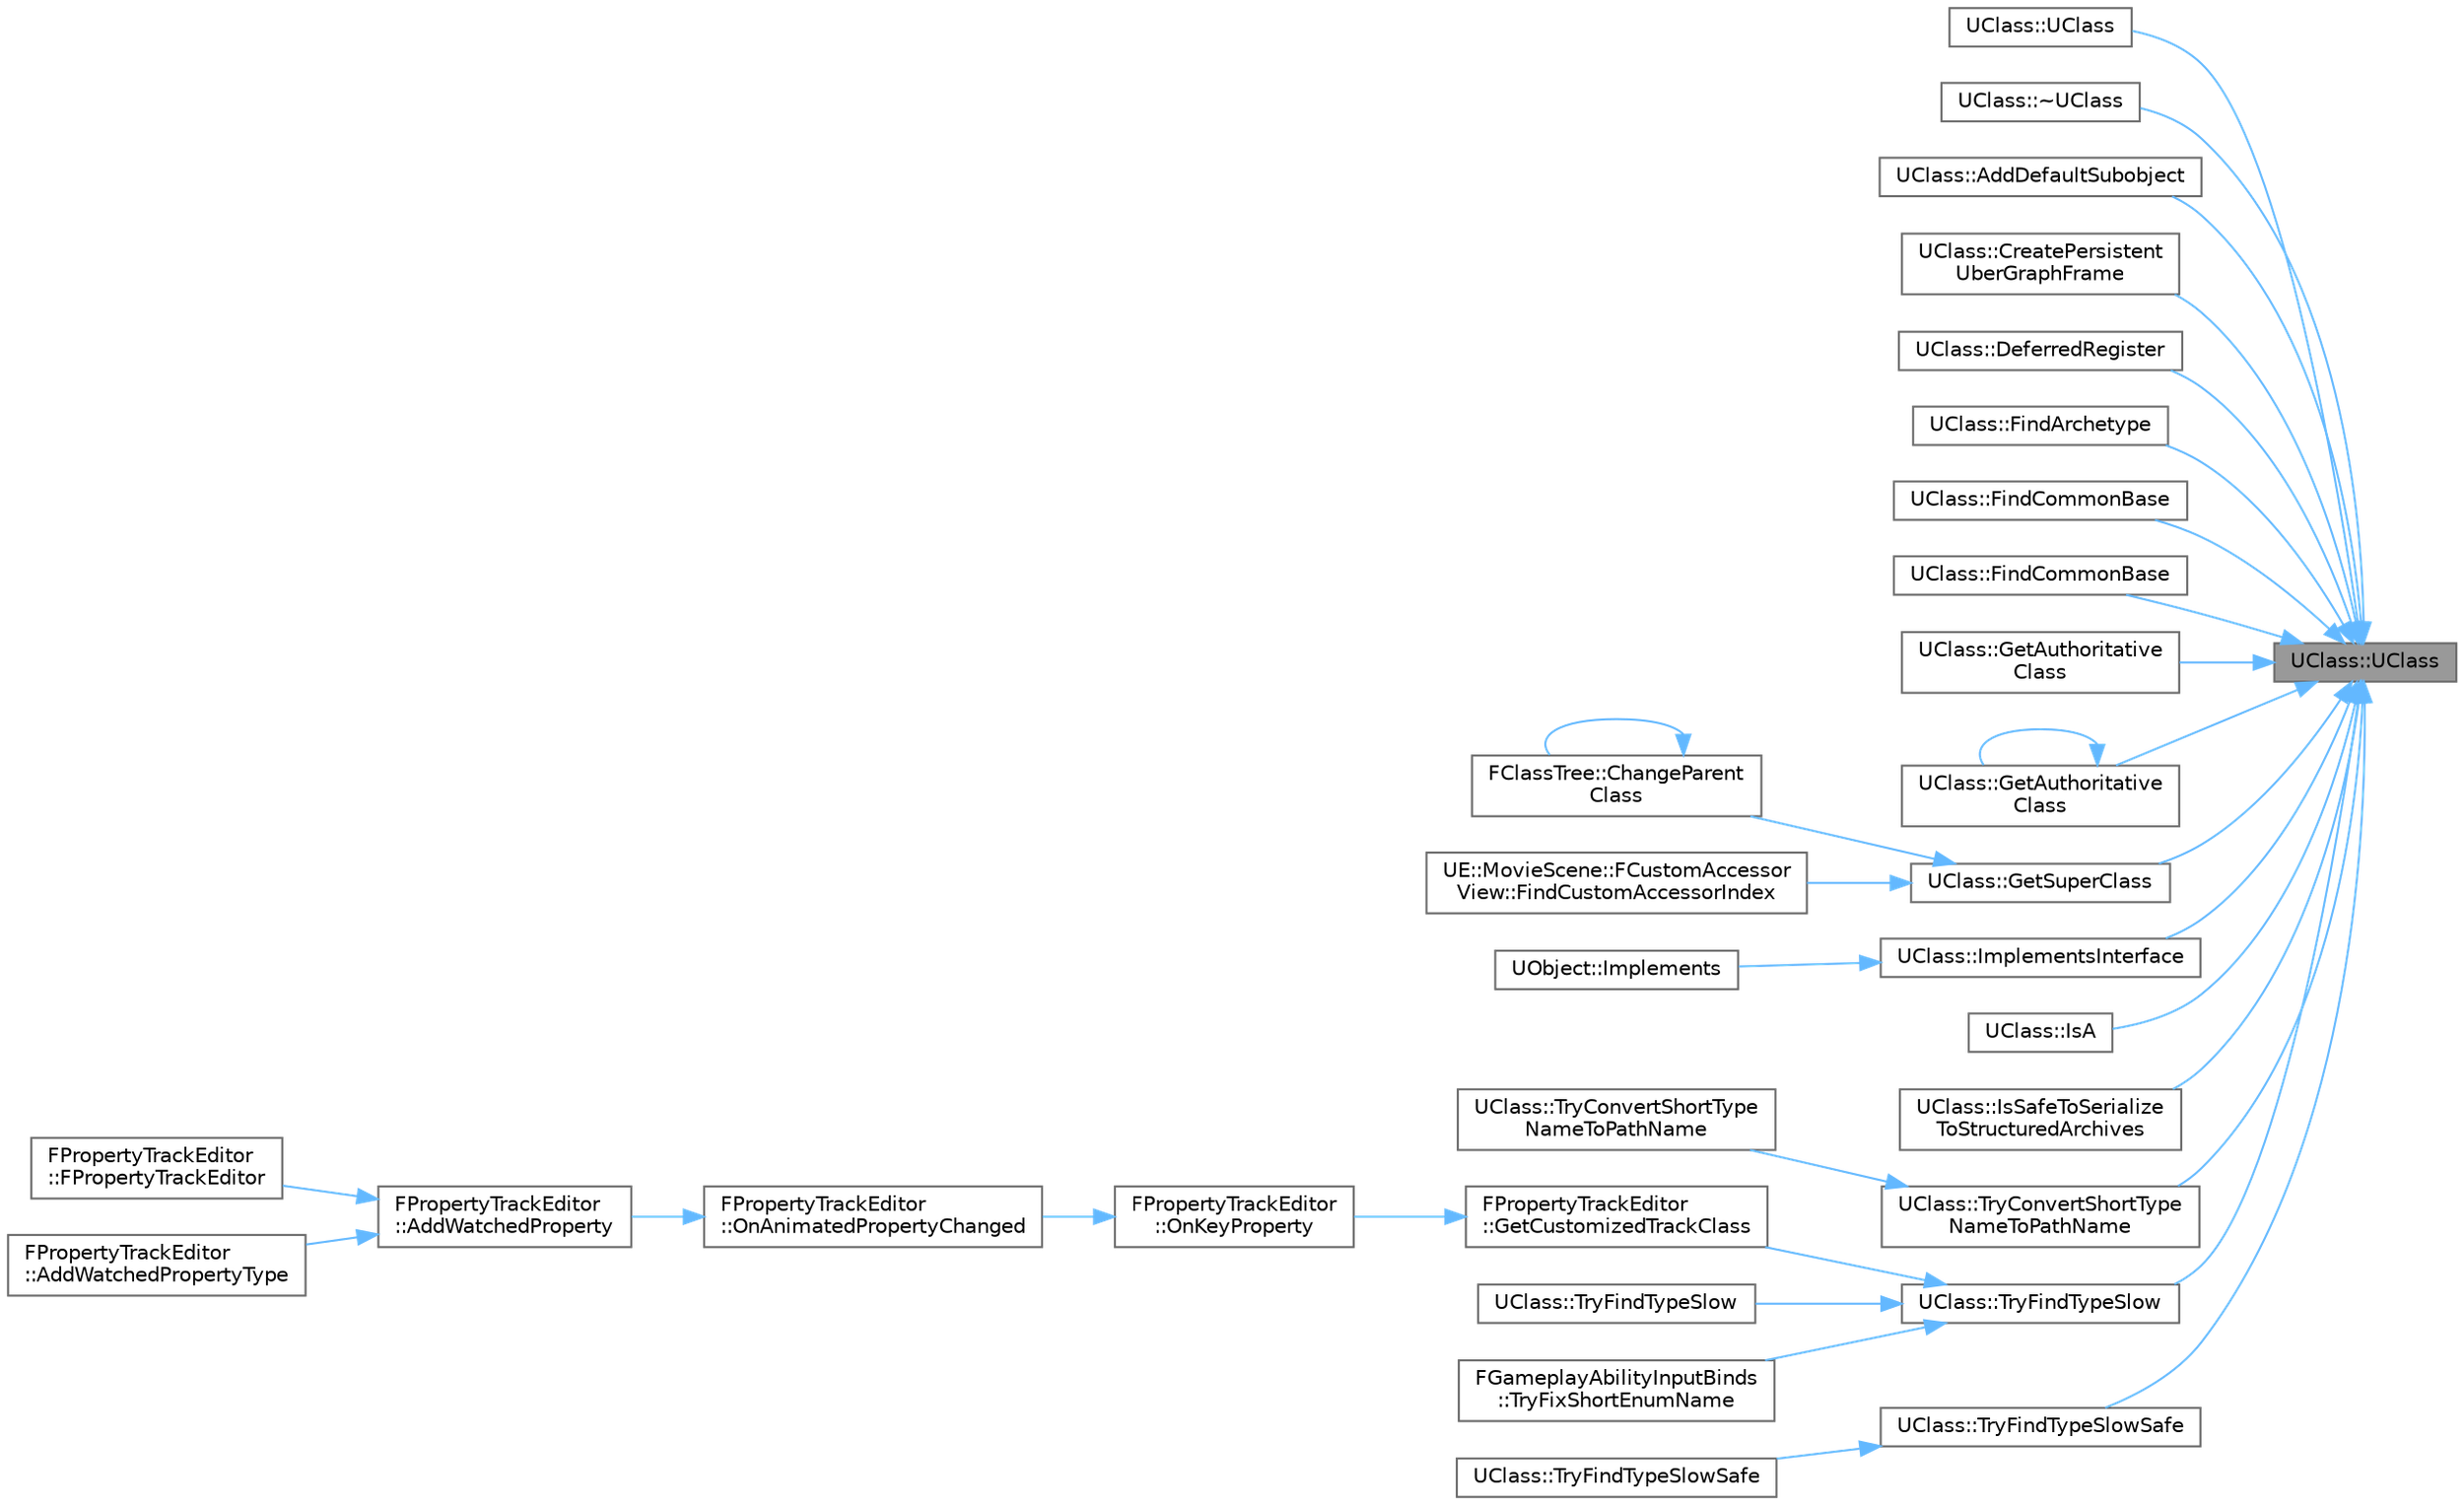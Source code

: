 digraph "UClass::UClass"
{
 // INTERACTIVE_SVG=YES
 // LATEX_PDF_SIZE
  bgcolor="transparent";
  edge [fontname=Helvetica,fontsize=10,labelfontname=Helvetica,labelfontsize=10];
  node [fontname=Helvetica,fontsize=10,shape=box,height=0.2,width=0.4];
  rankdir="RL";
  Node1 [id="Node000001",label="UClass::UClass",height=0.2,width=0.4,color="gray40", fillcolor="grey60", style="filled", fontcolor="black",tooltip=" "];
  Node1 -> Node2 [id="edge1_Node000001_Node000002",dir="back",color="steelblue1",style="solid",tooltip=" "];
  Node2 [id="Node000002",label="UClass::UClass",height=0.2,width=0.4,color="grey40", fillcolor="white", style="filled",URL="$d4/d77/classUClass.html#a29ca0fbcdb3f94cba3215601c09c6325",tooltip=" "];
  Node1 -> Node3 [id="edge2_Node000001_Node000003",dir="back",color="steelblue1",style="solid",tooltip=" "];
  Node3 [id="Node000003",label="UClass::~UClass",height=0.2,width=0.4,color="grey40", fillcolor="white", style="filled",URL="$d4/d77/classUClass.html#a294e9b7ce6a4500d9555dda7c276a460",tooltip=" "];
  Node1 -> Node4 [id="edge3_Node000001_Node000004",dir="back",color="steelblue1",style="solid",tooltip=" "];
  Node4 [id="Node000004",label="UClass::AddDefaultSubobject",height=0.2,width=0.4,color="grey40", fillcolor="white", style="filled",URL="$d4/d77/classUClass.html#aba20f9d07bfa6846905465179b6371d2",tooltip="Adds a new default instance map item."];
  Node1 -> Node5 [id="edge4_Node000001_Node000005",dir="back",color="steelblue1",style="solid",tooltip=" "];
  Node5 [id="Node000005",label="UClass::CreatePersistent\lUberGraphFrame",height=0.2,width=0.4,color="grey40", fillcolor="white", style="filled",URL="$d4/d77/classUClass.html#a1982b5bd812a168c2da5435db7f1ae45",tooltip="Creates memory to store temporary data."];
  Node1 -> Node6 [id="edge5_Node000001_Node000006",dir="back",color="steelblue1",style="solid",tooltip=" "];
  Node6 [id="Node000006",label="UClass::DeferredRegister",height=0.2,width=0.4,color="grey40", fillcolor="white", style="filled",URL="$d4/d77/classUClass.html#a792d1672fa7497f16d7b1c2d16b4c706",tooltip="Convert a boot-strap registered class into a real one, add to uobject array, etc."];
  Node1 -> Node7 [id="edge6_Node000001_Node000007",dir="back",color="steelblue1",style="solid",tooltip=" "];
  Node7 [id="Node000007",label="UClass::FindArchetype",height=0.2,width=0.4,color="grey40", fillcolor="white", style="filled",URL="$d4/d77/classUClass.html#aa0bab5fa09ce830d413929dedda751ac",tooltip="Finds the object that is used as the parent object when serializing properties, overridden for bluepr..."];
  Node1 -> Node8 [id="edge7_Node000001_Node000008",dir="back",color="steelblue1",style="solid",tooltip=" "];
  Node8 [id="Node000008",label="UClass::FindCommonBase",height=0.2,width=0.4,color="grey40", fillcolor="white", style="filled",URL="$d4/d77/classUClass.html#a0dc9973b3703b09a9afb01ee7125e90b",tooltip="Finds the common base class that parents the array of classes passed in."];
  Node1 -> Node9 [id="edge8_Node000001_Node000009",dir="back",color="steelblue1",style="solid",tooltip=" "];
  Node9 [id="Node000009",label="UClass::FindCommonBase",height=0.2,width=0.4,color="grey40", fillcolor="white", style="filled",URL="$d4/d77/classUClass.html#a0f42481d5148b4e21ec6a72759b9fd77",tooltip="Finds the common base class that parents the two classes passed in."];
  Node1 -> Node10 [id="edge9_Node000001_Node000010",dir="back",color="steelblue1",style="solid",tooltip=" "];
  Node10 [id="Node000010",label="UClass::GetAuthoritative\lClass",height=0.2,width=0.4,color="grey40", fillcolor="white", style="filled",URL="$d4/d77/classUClass.html#af3a59e892850e951eaad2392976b122d",tooltip="If there are potentially multiple versions of this class (e.g."];
  Node1 -> Node11 [id="edge10_Node000001_Node000011",dir="back",color="steelblue1",style="solid",tooltip=" "];
  Node11 [id="Node000011",label="UClass::GetAuthoritative\lClass",height=0.2,width=0.4,color="grey40", fillcolor="white", style="filled",URL="$d4/d77/classUClass.html#a69fa0fed46fa0abf4be3a4a471fa570f",tooltip=" "];
  Node11 -> Node11 [id="edge11_Node000011_Node000011",dir="back",color="steelblue1",style="solid",tooltip=" "];
  Node1 -> Node12 [id="edge12_Node000001_Node000012",dir="back",color="steelblue1",style="solid",tooltip=" "];
  Node12 [id="Node000012",label="UClass::GetSuperClass",height=0.2,width=0.4,color="grey40", fillcolor="white", style="filled",URL="$d4/d77/classUClass.html#aafb82e374c37f130107959822cc94d5a",tooltip="Returns parent class, the parent of a Class is always another class."];
  Node12 -> Node13 [id="edge13_Node000012_Node000013",dir="back",color="steelblue1",style="solid",tooltip=" "];
  Node13 [id="Node000013",label="FClassTree::ChangeParent\lClass",height=0.2,width=0.4,color="grey40", fillcolor="white", style="filled",URL="$de/d1f/classFClassTree.html#afd1b5042e1f5072d870bccb258727427",tooltip="Move a class node in the hierarchy tree after a class has changed its SuperClass."];
  Node13 -> Node13 [id="edge14_Node000013_Node000013",dir="back",color="steelblue1",style="solid",tooltip=" "];
  Node12 -> Node14 [id="edge15_Node000012_Node000014",dir="back",color="steelblue1",style="solid",tooltip=" "];
  Node14 [id="Node000014",label="UE::MovieScene::FCustomAccessor\lView::FindCustomAccessorIndex",height=0.2,width=0.4,color="grey40", fillcolor="white", style="filled",URL="$d5/dd6/structUE_1_1MovieScene_1_1FCustomAccessorView.html#af5406f5fc5b26043496b605cbb229502",tooltip=" "];
  Node1 -> Node15 [id="edge16_Node000001_Node000015",dir="back",color="steelblue1",style="solid",tooltip=" "];
  Node15 [id="Node000015",label="UClass::ImplementsInterface",height=0.2,width=0.4,color="grey40", fillcolor="white", style="filled",URL="$d4/d77/classUClass.html#afe1f221f788a17354e101663792b6566",tooltip="This will return whether or not this class implements the passed in class / interface."];
  Node15 -> Node16 [id="edge17_Node000015_Node000016",dir="back",color="steelblue1",style="solid",tooltip=" "];
  Node16 [id="Node000016",label="UObject::Implements",height=0.2,width=0.4,color="grey40", fillcolor="white", style="filled",URL="$df/def/classUObject.html#ae0bc37b1499bdc19fdcfd670aa566c07",tooltip="Returns true if this object implements the interface T, false otherwise."];
  Node1 -> Node17 [id="edge18_Node000001_Node000017",dir="back",color="steelblue1",style="solid",tooltip=" "];
  Node17 [id="Node000017",label="UClass::IsA",height=0.2,width=0.4,color="grey40", fillcolor="white", style="filled",URL="$d4/d77/classUClass.html#a7005afe87f5319c03bafdea7d771064f",tooltip="This signature intentionally hides the method declared in UObjectBaseUtility to make it private."];
  Node1 -> Node18 [id="edge19_Node000001_Node000018",dir="back",color="steelblue1",style="solid",tooltip=" "];
  Node18 [id="Node000018",label="UClass::IsSafeToSerialize\lToStructuredArchives",height=0.2,width=0.4,color="grey40", fillcolor="white", style="filled",URL="$d4/d77/classUClass.html#aa53c24e5ae5f7e9ff565aa5947e2d0a8",tooltip="Helper function for determining if the given class is compatible with structured archive serializatio..."];
  Node1 -> Node19 [id="edge20_Node000001_Node000019",dir="back",color="steelblue1",style="solid",tooltip=" "];
  Node19 [id="Node000019",label="UClass::TryConvertShortType\lNameToPathName",height=0.2,width=0.4,color="grey40", fillcolor="white", style="filled",URL="$d4/d77/classUClass.html#a5f003f121352dbc26ec9e960ee3c49f5",tooltip="Tries to convert short class name to class path name."];
  Node19 -> Node20 [id="edge21_Node000019_Node000020",dir="back",color="steelblue1",style="solid",tooltip=" "];
  Node20 [id="Node000020",label="UClass::TryConvertShortType\lNameToPathName",height=0.2,width=0.4,color="grey40", fillcolor="white", style="filled",URL="$d4/d77/classUClass.html#a092f21b075bd15b2eb45a080881b0816",tooltip="Tries to convert short class name to class path name."];
  Node1 -> Node21 [id="edge22_Node000001_Node000021",dir="back",color="steelblue1",style="solid",tooltip=" "];
  Node21 [id="Node000021",label="UClass::TryFindTypeSlow",height=0.2,width=0.4,color="grey40", fillcolor="white", style="filled",URL="$d4/d77/classUClass.html#af27b3e322ffd28aabf54bb826bc62605",tooltip="Utility function that tries to find a type (class/struct/enum) given a path name or a short name howe..."];
  Node21 -> Node22 [id="edge23_Node000021_Node000022",dir="back",color="steelblue1",style="solid",tooltip=" "];
  Node22 [id="Node000022",label="FPropertyTrackEditor\l::GetCustomizedTrackClass",height=0.2,width=0.4,color="grey40", fillcolor="white", style="filled",URL="$d2/ddf/classFPropertyTrackEditor.html#a3286b8a4379e27deed886e05da8abd18",tooltip="Get a customized track class from the property if there is one, otherwise return nullptr."];
  Node22 -> Node23 [id="edge24_Node000022_Node000023",dir="back",color="steelblue1",style="solid",tooltip=" "];
  Node23 [id="Node000023",label="FPropertyTrackEditor\l::OnKeyProperty",height=0.2,width=0.4,color="grey40", fillcolor="white", style="filled",URL="$d2/ddf/classFPropertyTrackEditor.html#ae15f459bca140aa8ce2705a416f88b8a",tooltip="Adds a key based on a property change."];
  Node23 -> Node24 [id="edge25_Node000023_Node000024",dir="back",color="steelblue1",style="solid",tooltip=" "];
  Node24 [id="Node000024",label="FPropertyTrackEditor\l::OnAnimatedPropertyChanged",height=0.2,width=0.4,color="grey40", fillcolor="white", style="filled",URL="$d2/ddf/classFPropertyTrackEditor.html#adc7b3cca3d97597e16ba4deab8be7417",tooltip="Called by the details panel when an animatable property changes."];
  Node24 -> Node25 [id="edge26_Node000024_Node000025",dir="back",color="steelblue1",style="solid",tooltip=" "];
  Node25 [id="Node000025",label="FPropertyTrackEditor\l::AddWatchedProperty",height=0.2,width=0.4,color="grey40", fillcolor="white", style="filled",URL="$d2/ddf/classFPropertyTrackEditor.html#addad71aaf1e74ae332f42fec7a938ac7",tooltip="Adds a callback for property changes for the supplied property type name."];
  Node25 -> Node26 [id="edge27_Node000025_Node000026",dir="back",color="steelblue1",style="solid",tooltip=" "];
  Node26 [id="Node000026",label="FPropertyTrackEditor\l::FPropertyTrackEditor",height=0.2,width=0.4,color="grey40", fillcolor="white", style="filled",URL="$d2/ddf/classFPropertyTrackEditor.html#a3d57dad4004201f09a928e2ce3dfb7b7",tooltip="Constructor."];
  Node25 -> Node27 [id="edge28_Node000025_Node000027",dir="back",color="steelblue1",style="solid",tooltip=" "];
  Node27 [id="Node000027",label="FPropertyTrackEditor\l::AddWatchedPropertyType",height=0.2,width=0.4,color="grey40", fillcolor="white", style="filled",URL="$d2/ddf/classFPropertyTrackEditor.html#a76daa7a3a3094f1413e00136f235d481",tooltip="Adds a callback for property changes for the supplied property type name."];
  Node21 -> Node28 [id="edge29_Node000021_Node000028",dir="back",color="steelblue1",style="solid",tooltip=" "];
  Node28 [id="Node000028",label="UClass::TryFindTypeSlow",height=0.2,width=0.4,color="grey40", fillcolor="white", style="filled",URL="$d4/d77/classUClass.html#a0443fe97ea025c8defc1933d97de2360",tooltip="Utility function that tries to find a type (class/struct/enum) given a path name or a short name howe..."];
  Node21 -> Node29 [id="edge30_Node000021_Node000029",dir="back",color="steelblue1",style="solid",tooltip=" "];
  Node29 [id="Node000029",label="FGameplayAbilityInputBinds\l::TryFixShortEnumName",height=0.2,width=0.4,color="grey40", fillcolor="white", style="filled",URL="$de/d19/structFGameplayAbilityInputBinds.html#a1eeb52214359bfc23a7c9753d4288952",tooltip=" "];
  Node1 -> Node30 [id="edge31_Node000001_Node000030",dir="back",color="steelblue1",style="solid",tooltip=" "];
  Node30 [id="Node000030",label="UClass::TryFindTypeSlowSafe",height=0.2,width=0.4,color="grey40", fillcolor="white", style="filled",URL="$d4/d77/classUClass.html#af2359fc67ee8bd10244076af0da64d70",tooltip="Utility function that tries to find a type (class/struct/enum) given a path name or a short name howe..."];
  Node30 -> Node31 [id="edge32_Node000030_Node000031",dir="back",color="steelblue1",style="solid",tooltip=" "];
  Node31 [id="Node000031",label="UClass::TryFindTypeSlowSafe",height=0.2,width=0.4,color="grey40", fillcolor="white", style="filled",URL="$d4/d77/classUClass.html#acd49c4c1cd7b89093aab2051c72dcdd9",tooltip="Utility function that tries to find a type (class/struct/enum) given a path name or a short name howe..."];
}
